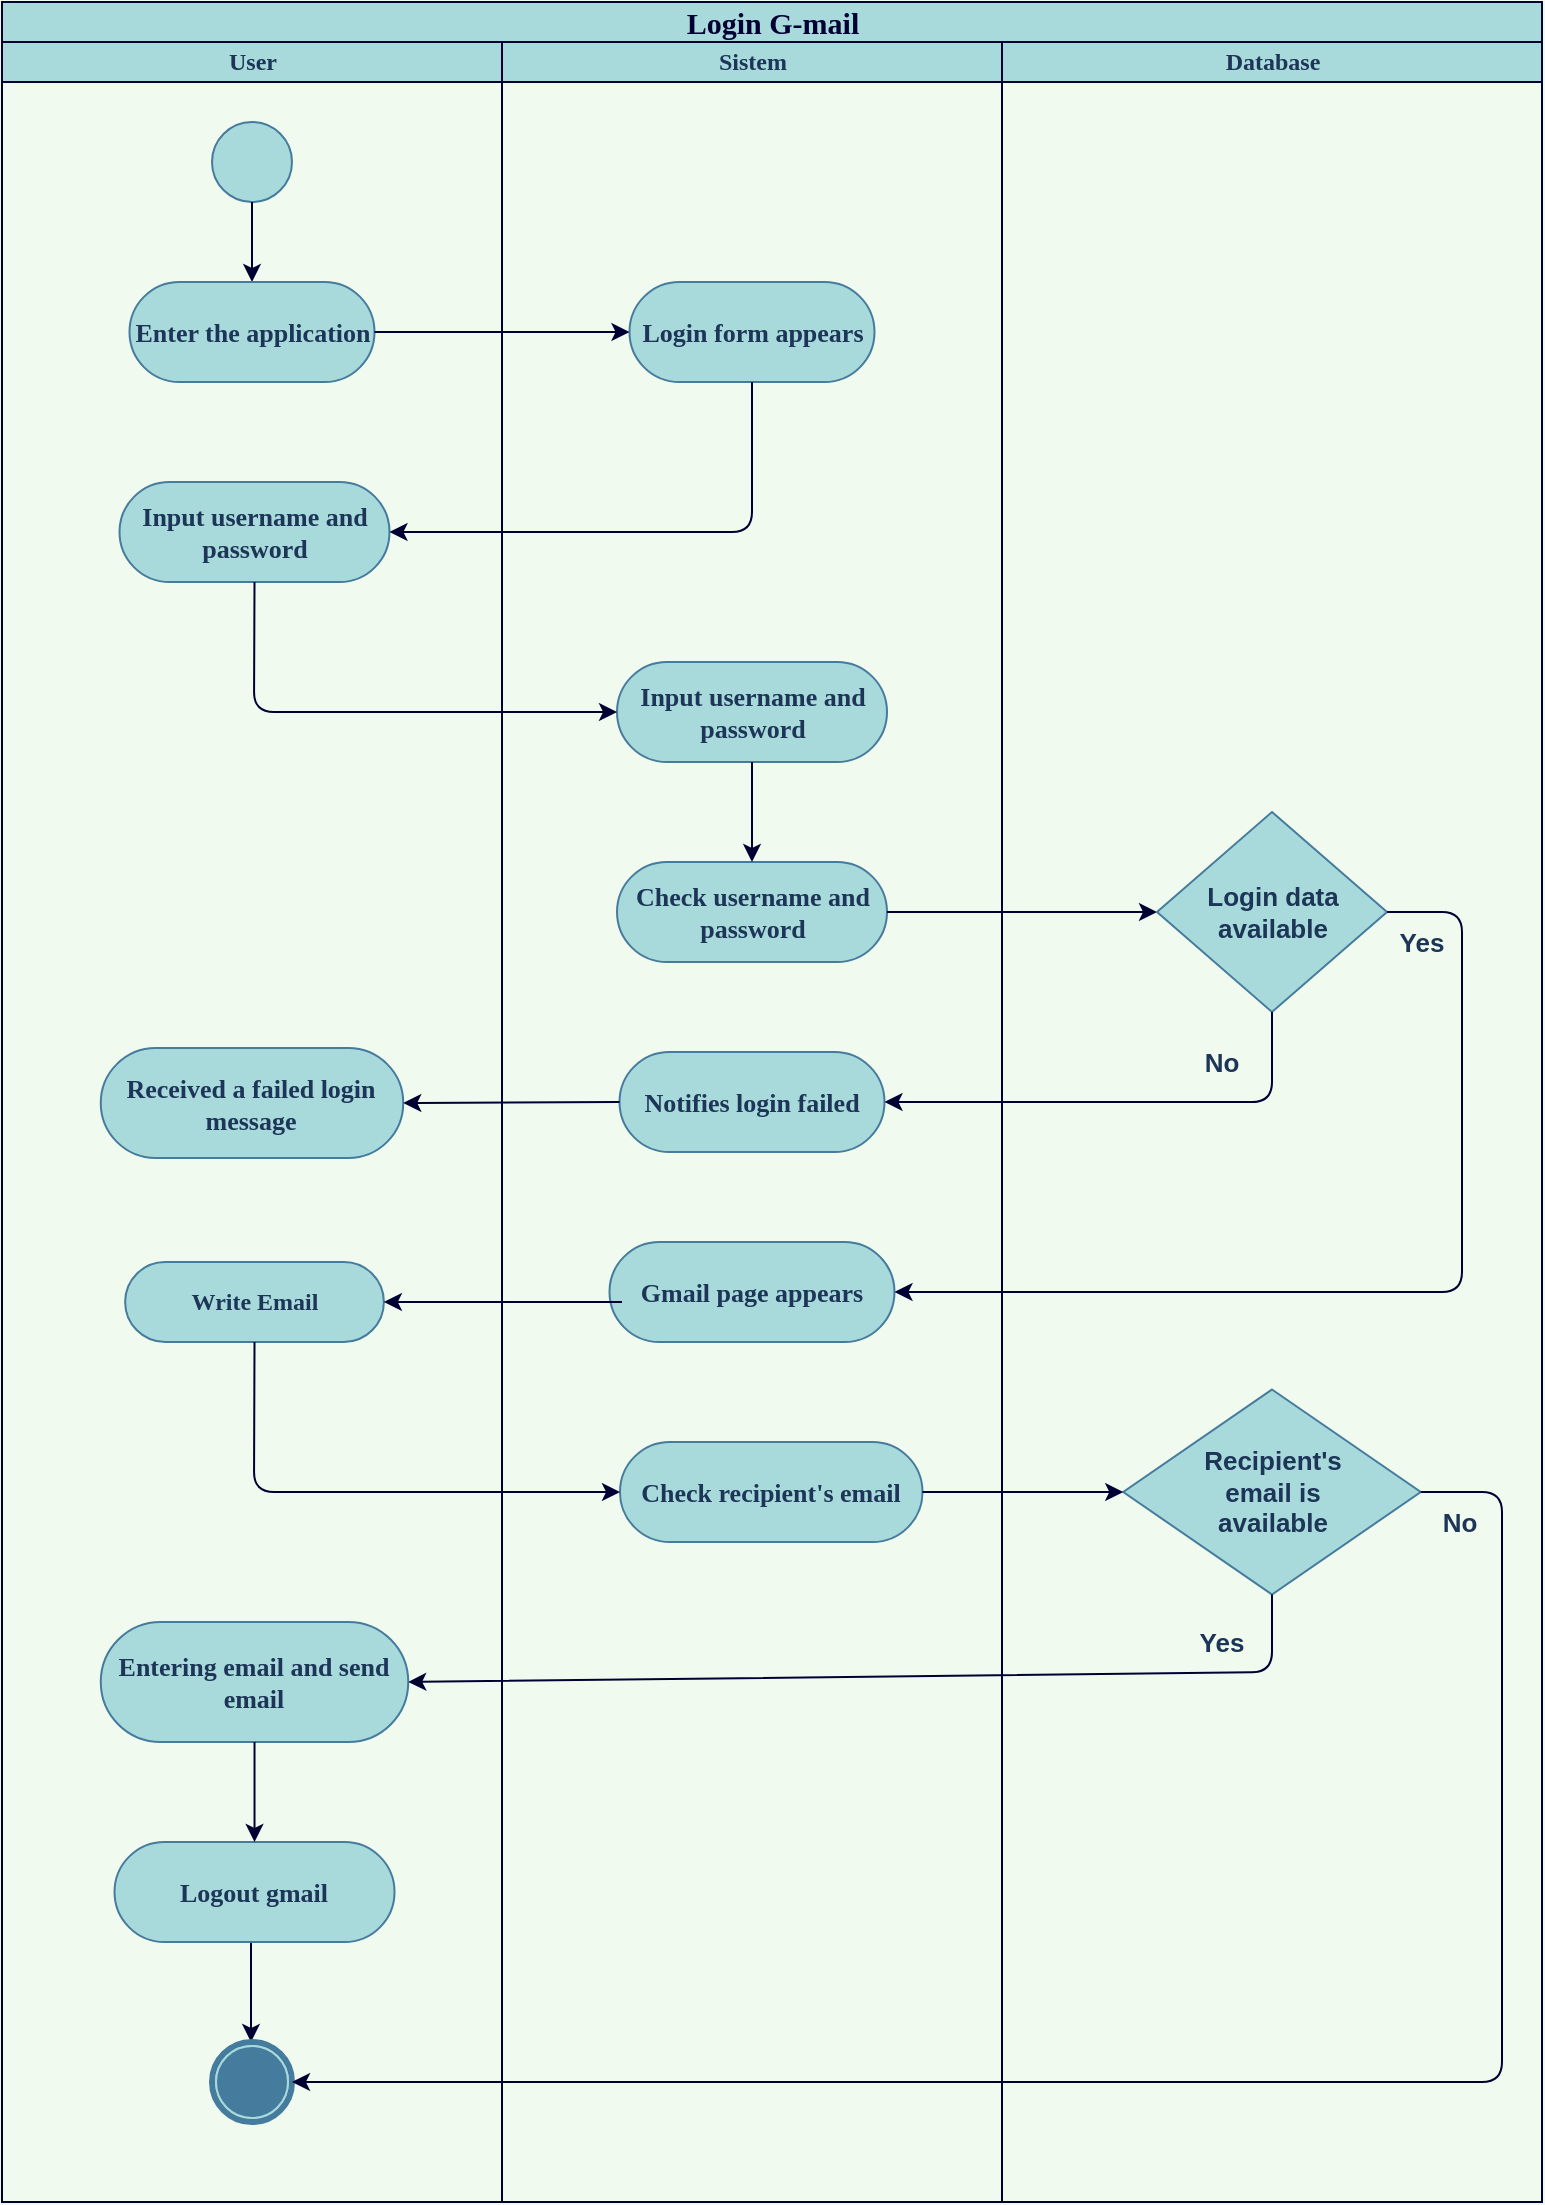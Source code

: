 <mxfile version="13.7.9" type="github">
  <diagram name="Page-1" id="0783ab3e-0a74-02c8-0abd-f7b4e66b4bec">
    <mxGraphModel dx="1021" dy="578" grid="1" gridSize="10" guides="1" tooltips="1" connect="1" arrows="1" fold="1" page="1" pageScale="1" pageWidth="850" pageHeight="1100" background="#F1FAEE" math="0" shadow="0">
      <root>
        <mxCell id="0" />
        <mxCell id="1" parent="0" />
        <mxCell id="1c1d494c118603dd-1" value="&lt;font color=&quot;#000033&quot;&gt;&lt;b&gt;Login G-mail&lt;/b&gt;&lt;/font&gt;" style="swimlane;html=1;childLayout=stackLayout;startSize=20;rounded=0;shadow=0;comic=0;labelBackgroundColor=none;strokeWidth=1;fontFamily=Verdana;fontSize=15;align=center;fontStyle=0;fontColor=#1D3557;fillColor=#A8DADC;strokeColor=#000033;" parent="1" vertex="1">
          <mxGeometry x="40" y="20" width="770" height="1100" as="geometry" />
        </mxCell>
        <mxCell id="1c1d494c118603dd-2" value="User" style="swimlane;html=1;startSize=20;fontFamily=Verdana;fillColor=#A8DADC;fontColor=#1D3557;strokeColor=#000033;" parent="1c1d494c118603dd-1" vertex="1">
          <mxGeometry y="20" width="250" height="1080" as="geometry" />
        </mxCell>
        <mxCell id="7m2bySIna4ng54NkpnEc-43" value="" style="endArrow=classic;html=1;exitX=0.5;exitY=1;exitDx=0;exitDy=0;fontColor=#1D3557;labelBackgroundColor=#F1FAEE;strokeColor=#000033;" edge="1" parent="1c1d494c118603dd-2">
          <mxGeometry width="50" height="50" relative="1" as="geometry">
            <mxPoint x="124.5" y="950" as="sourcePoint" />
            <mxPoint x="124.5" y="1000" as="targetPoint" />
          </mxGeometry>
        </mxCell>
        <mxCell id="60571a20871a0731-5" value="" style="shape=mxgraph.bpmn.shape;html=1;verticalLabelPosition=bottom;verticalAlign=top;perimeter=ellipsePerimeter;outline=end;symbol=terminate;rounded=0;shadow=0;comic=0;strokeWidth=1;fontFamily=Verdana;fontSize=12;align=center;fillColor=#A8DADC;strokeColor=#457B9D;fontColor=#1D3557;" parent="1c1d494c118603dd-2" vertex="1">
          <mxGeometry x="105" y="1000" width="40" height="40" as="geometry" />
        </mxCell>
        <mxCell id="60571a20871a0731-4" value="" style="ellipse;whiteSpace=wrap;html=1;rounded=0;shadow=0;comic=0;labelBackgroundColor=none;strokeWidth=1;fontFamily=Verdana;fontSize=12;align=center;fillColor=#A8DADC;strokeColor=#457B9D;fontColor=#1D3557;" parent="1c1d494c118603dd-2" vertex="1">
          <mxGeometry x="105" y="40" width="40" height="40" as="geometry" />
        </mxCell>
        <mxCell id="7m2bySIna4ng54NkpnEc-5" value="" style="endArrow=classic;html=1;exitX=0.5;exitY=1;exitDx=0;exitDy=0;fontColor=#1D3557;labelBackgroundColor=#F1FAEE;strokeColor=#000033;" edge="1" parent="1c1d494c118603dd-2" source="60571a20871a0731-4" target="TD3ZWKv99m2VLJ3ASuZv-28">
          <mxGeometry width="50" height="50" relative="1" as="geometry">
            <mxPoint x="360" y="180" as="sourcePoint" />
            <mxPoint x="410" y="130" as="targetPoint" />
          </mxGeometry>
        </mxCell>
        <mxCell id="TD3ZWKv99m2VLJ3ASuZv-28" value="&lt;b&gt;&lt;font style=&quot;font-size: 13px&quot;&gt;Enter the application&lt;/font&gt;&lt;/b&gt;" style="rounded=1;whiteSpace=wrap;html=1;shadow=0;comic=0;labelBackgroundColor=none;strokeWidth=1;fontFamily=Verdana;fontSize=12;align=center;arcSize=50;fillColor=#A8DADC;strokeColor=#457B9D;fontColor=#1D3557;" parent="1c1d494c118603dd-2" vertex="1">
          <mxGeometry x="63.75" y="120" width="122.5" height="50" as="geometry" />
        </mxCell>
        <mxCell id="7m2bySIna4ng54NkpnEc-14" value="&lt;font style=&quot;font-size: 13px&quot;&gt;&lt;b&gt;Input username and password&lt;/b&gt;&lt;/font&gt;" style="rounded=1;whiteSpace=wrap;html=1;shadow=0;comic=0;labelBackgroundColor=none;strokeWidth=1;fontFamily=Verdana;fontSize=12;align=center;arcSize=50;fillColor=#A8DADC;strokeColor=#457B9D;fontColor=#1D3557;" vertex="1" parent="1c1d494c118603dd-2">
          <mxGeometry x="58.76" y="220" width="134.99" height="50" as="geometry" />
        </mxCell>
        <mxCell id="7m2bySIna4ng54NkpnEc-30" value="&lt;b&gt;&lt;font style=&quot;font-size: 13px&quot;&gt;Received a failed login message&lt;/font&gt;&lt;/b&gt;" style="rounded=1;whiteSpace=wrap;html=1;shadow=0;comic=0;labelBackgroundColor=none;strokeWidth=1;fontFamily=Verdana;fontSize=12;align=center;arcSize=50;fillColor=#A8DADC;strokeColor=#457B9D;fontColor=#1D3557;" vertex="1" parent="1c1d494c118603dd-2">
          <mxGeometry x="49.38" y="503" width="151.25" height="55" as="geometry" />
        </mxCell>
        <mxCell id="7m2bySIna4ng54NkpnEc-33" value="&lt;b&gt;Write Email&lt;br&gt;&lt;/b&gt;" style="rounded=1;whiteSpace=wrap;html=1;shadow=0;comic=0;labelBackgroundColor=none;strokeWidth=1;fontFamily=Verdana;fontSize=12;align=center;arcSize=50;fillColor=#A8DADC;strokeColor=#457B9D;fontColor=#1D3557;" vertex="1" parent="1c1d494c118603dd-2">
          <mxGeometry x="61.57" y="610" width="129.37" height="40" as="geometry" />
        </mxCell>
        <mxCell id="7m2bySIna4ng54NkpnEc-40" value="&lt;font style=&quot;font-size: 13px&quot;&gt;&lt;b&gt;Entering email and send email&lt;/b&gt;&lt;/font&gt;" style="rounded=1;whiteSpace=wrap;html=1;shadow=0;comic=0;labelBackgroundColor=none;strokeWidth=1;fontFamily=Verdana;fontSize=12;align=center;arcSize=50;fillColor=#A8DADC;strokeColor=#457B9D;fontColor=#1D3557;" vertex="1" parent="1c1d494c118603dd-2">
          <mxGeometry x="49.39" y="790" width="153.74" height="60" as="geometry" />
        </mxCell>
        <mxCell id="7m2bySIna4ng54NkpnEc-41" value="&lt;font style=&quot;font-size: 13px&quot;&gt;&lt;b&gt;Logout gmail&lt;/b&gt;&lt;/font&gt;" style="rounded=1;whiteSpace=wrap;html=1;shadow=0;comic=0;labelBackgroundColor=none;strokeWidth=1;fontFamily=Verdana;fontSize=12;align=center;arcSize=50;fillColor=#A8DADC;strokeColor=#457B9D;fontColor=#1D3557;" vertex="1" parent="1c1d494c118603dd-2">
          <mxGeometry x="56.26" y="900" width="140" height="50" as="geometry" />
        </mxCell>
        <mxCell id="7m2bySIna4ng54NkpnEc-42" value="" style="endArrow=classic;html=1;exitX=0.5;exitY=1;exitDx=0;exitDy=0;fontColor=#1D3557;labelBackgroundColor=#F1FAEE;strokeColor=#000033;" edge="1" parent="1c1d494c118603dd-2" source="7m2bySIna4ng54NkpnEc-40" target="7m2bySIna4ng54NkpnEc-41">
          <mxGeometry width="50" height="50" relative="1" as="geometry">
            <mxPoint x="300" y="980" as="sourcePoint" />
            <mxPoint x="350" y="930" as="targetPoint" />
          </mxGeometry>
        </mxCell>
        <mxCell id="1c1d494c118603dd-4" value="Sistem" style="swimlane;html=1;startSize=20;fontFamily=Verdana;fillColor=#A8DADC;fontColor=#1D3557;strokeColor=#000033;" parent="1c1d494c118603dd-1" vertex="1">
          <mxGeometry x="250" y="20" width="250" height="1080" as="geometry" />
        </mxCell>
        <mxCell id="7m2bySIna4ng54NkpnEc-27" value="&lt;font style=&quot;font-size: 13px&quot;&gt;&lt;b&gt;Notifies login failed&lt;/b&gt;&lt;/font&gt;" style="rounded=1;whiteSpace=wrap;html=1;shadow=0;comic=0;labelBackgroundColor=none;strokeWidth=1;fontFamily=Verdana;fontSize=12;align=center;arcSize=50;fillColor=#A8DADC;strokeColor=#457B9D;fontColor=#1D3557;" vertex="1" parent="1c1d494c118603dd-4">
          <mxGeometry x="58.76" y="505" width="132.49" height="50" as="geometry" />
        </mxCell>
        <mxCell id="7m2bySIna4ng54NkpnEc-18" value="&lt;font style=&quot;font-size: 13px&quot;&gt;&lt;b&gt;Input username and password&lt;/b&gt;&lt;/font&gt;" style="rounded=1;whiteSpace=wrap;html=1;shadow=0;comic=0;labelBackgroundColor=none;strokeWidth=1;fontFamily=Verdana;fontSize=12;align=center;arcSize=50;fillColor=#A8DADC;strokeColor=#457B9D;fontColor=#1D3557;" vertex="1" parent="1c1d494c118603dd-4">
          <mxGeometry x="57.51" y="310" width="134.99" height="50" as="geometry" />
        </mxCell>
        <mxCell id="7m2bySIna4ng54NkpnEc-8" value="&lt;b&gt;&lt;font style=&quot;font-size: 13px&quot;&gt;Login form appears &lt;br&gt;&lt;/font&gt;&lt;/b&gt;" style="rounded=1;whiteSpace=wrap;html=1;shadow=0;comic=0;labelBackgroundColor=none;strokeWidth=1;fontFamily=Verdana;fontSize=12;align=center;arcSize=50;fillColor=#A8DADC;strokeColor=#457B9D;fontColor=#1D3557;" vertex="1" parent="1c1d494c118603dd-4">
          <mxGeometry x="63.75" y="120" width="122.5" height="50" as="geometry" />
        </mxCell>
        <mxCell id="7m2bySIna4ng54NkpnEc-24" value="&lt;font style=&quot;font-size: 13px&quot;&gt;&lt;b&gt;Check username and password&lt;/b&gt;&lt;/font&gt;" style="rounded=1;whiteSpace=wrap;html=1;shadow=0;comic=0;labelBackgroundColor=none;strokeWidth=1;fontFamily=Verdana;fontSize=12;align=center;arcSize=50;fillColor=#A8DADC;strokeColor=#457B9D;fontColor=#1D3557;" vertex="1" parent="1c1d494c118603dd-4">
          <mxGeometry x="57.51" y="410" width="134.99" height="50" as="geometry" />
        </mxCell>
        <mxCell id="7m2bySIna4ng54NkpnEc-35" value="&lt;font style=&quot;font-size: 13px&quot;&gt;&lt;b&gt;Check recipient&#39;s email&lt;/b&gt;&lt;/font&gt;" style="rounded=1;whiteSpace=wrap;html=1;shadow=0;comic=0;labelBackgroundColor=none;strokeWidth=1;fontFamily=Verdana;fontSize=12;align=center;arcSize=50;fillColor=#A8DADC;strokeColor=#457B9D;fontColor=#1D3557;" vertex="1" parent="1c1d494c118603dd-4">
          <mxGeometry x="59" y="700" width="151.24" height="50" as="geometry" />
        </mxCell>
        <mxCell id="7m2bySIna4ng54NkpnEc-29" value="&lt;font style=&quot;font-size: 13px&quot;&gt;&lt;b&gt;Gmail page appears&lt;/b&gt;&lt;/font&gt;" style="rounded=1;whiteSpace=wrap;html=1;shadow=0;comic=0;labelBackgroundColor=none;strokeWidth=1;fontFamily=Verdana;fontSize=12;align=center;arcSize=50;fillColor=#A8DADC;strokeColor=#457B9D;fontColor=#1D3557;" vertex="1" parent="1c1d494c118603dd-4">
          <mxGeometry x="53.75" y="600" width="142.49" height="50" as="geometry" />
        </mxCell>
        <mxCell id="7m2bySIna4ng54NkpnEc-21" style="edgeStyle=orthogonalEdgeStyle;rounded=0;orthogonalLoop=1;jettySize=auto;html=1;exitX=0.5;exitY=1;exitDx=0;exitDy=0;entryX=0.5;entryY=0;entryDx=0;entryDy=0;fontColor=#1D3557;labelBackgroundColor=#F1FAEE;strokeColor=#000033;" edge="1" parent="1c1d494c118603dd-4" source="7m2bySIna4ng54NkpnEc-18" target="7m2bySIna4ng54NkpnEc-24">
          <mxGeometry relative="1" as="geometry">
            <mxPoint x="125" y="390" as="targetPoint" />
          </mxGeometry>
        </mxCell>
        <mxCell id="7m2bySIna4ng54NkpnEc-7" value="" style="endArrow=classic;html=1;exitX=1;exitY=0.5;exitDx=0;exitDy=0;entryX=0;entryY=0.5;entryDx=0;entryDy=0;fontColor=#1D3557;labelBackgroundColor=#F1FAEE;strokeColor=#000033;" edge="1" parent="1c1d494c118603dd-1" source="TD3ZWKv99m2VLJ3ASuZv-28" target="7m2bySIna4ng54NkpnEc-8">
          <mxGeometry width="50" height="50" relative="1" as="geometry">
            <mxPoint x="360" y="320" as="sourcePoint" />
            <mxPoint x="310" y="165" as="targetPoint" />
          </mxGeometry>
        </mxCell>
        <mxCell id="7m2bySIna4ng54NkpnEc-17" value="" style="endArrow=classic;html=1;exitX=0.5;exitY=1;exitDx=0;exitDy=0;entryX=1;entryY=0.5;entryDx=0;entryDy=0;fontColor=#1D3557;labelBackgroundColor=#F1FAEE;strokeColor=#000033;" edge="1" parent="1c1d494c118603dd-1" source="7m2bySIna4ng54NkpnEc-8" target="7m2bySIna4ng54NkpnEc-14">
          <mxGeometry width="50" height="50" relative="1" as="geometry">
            <mxPoint x="236.25" y="175" as="sourcePoint" />
            <mxPoint x="375" y="300" as="targetPoint" />
            <Array as="points">
              <mxPoint x="375" y="265" />
            </Array>
          </mxGeometry>
        </mxCell>
        <mxCell id="7m2bySIna4ng54NkpnEc-19" value="" style="endArrow=classic;html=1;exitX=0.5;exitY=1;exitDx=0;exitDy=0;entryX=0;entryY=0.5;entryDx=0;entryDy=0;fontColor=#1D3557;labelBackgroundColor=#F1FAEE;strokeColor=#000033;" edge="1" parent="1c1d494c118603dd-1" source="7m2bySIna4ng54NkpnEc-14" target="7m2bySIna4ng54NkpnEc-18">
          <mxGeometry width="50" height="50" relative="1" as="geometry">
            <mxPoint x="425" y="200" as="sourcePoint" />
            <mxPoint x="243.75" y="275" as="targetPoint" />
            <Array as="points">
              <mxPoint x="126" y="355" />
            </Array>
          </mxGeometry>
        </mxCell>
        <mxCell id="7m2bySIna4ng54NkpnEc-25" value="" style="endArrow=classic;html=1;exitX=1;exitY=0.5;exitDx=0;exitDy=0;entryX=0;entryY=0.5;entryDx=0;entryDy=0;fontColor=#1D3557;labelBackgroundColor=#F1FAEE;strokeColor=#000033;" edge="1" parent="1c1d494c118603dd-1" source="7m2bySIna4ng54NkpnEc-24" target="7m2bySIna4ng54NkpnEc-23">
          <mxGeometry width="50" height="50" relative="1" as="geometry">
            <mxPoint x="360" y="400" as="sourcePoint" />
            <mxPoint x="410" y="350" as="targetPoint" />
          </mxGeometry>
        </mxCell>
        <mxCell id="TD3ZWKv99m2VLJ3ASuZv-4" value="Database" style="swimlane;html=1;startSize=20;fontFamily=Verdana;fillColor=#A8DADC;fontColor=#1D3557;strokeColor=#000033;" parent="1c1d494c118603dd-1" vertex="1">
          <mxGeometry x="500" y="20" width="270" height="1080" as="geometry" />
        </mxCell>
        <mxCell id="7m2bySIna4ng54NkpnEc-90" value="&lt;font size=&quot;1&quot;&gt;&lt;b style=&quot;font-size: 13px&quot;&gt;Yes&lt;/b&gt;&lt;/font&gt;" style="text;html=1;strokeColor=none;fillColor=none;align=center;verticalAlign=middle;whiteSpace=wrap;rounded=0;sketch=0;fontColor=#1D3557;" vertex="1" parent="TD3ZWKv99m2VLJ3ASuZv-4">
          <mxGeometry x="90" y="790" width="40" height="20" as="geometry" />
        </mxCell>
        <mxCell id="7m2bySIna4ng54NkpnEc-49" value="&lt;font size=&quot;1&quot;&gt;&lt;b style=&quot;font-size: 13px&quot;&gt;No&lt;/b&gt;&lt;/font&gt;" style="text;html=1;strokeColor=none;fillColor=none;align=center;verticalAlign=middle;whiteSpace=wrap;rounded=0;sketch=0;fontColor=#1D3557;" vertex="1" parent="TD3ZWKv99m2VLJ3ASuZv-4">
          <mxGeometry x="90" y="500" width="40" height="20" as="geometry" />
        </mxCell>
        <mxCell id="7m2bySIna4ng54NkpnEc-23" value="&lt;b&gt;&lt;font style=&quot;font-size: 13px&quot;&gt;Login data available&lt;/font&gt;&lt;/b&gt;" style="rhombus;whiteSpace=wrap;html=1;fillColor=#A8DADC;strokeColor=#457B9D;fontColor=#1D3557;" vertex="1" parent="TD3ZWKv99m2VLJ3ASuZv-4">
          <mxGeometry x="77.5" y="385" width="115" height="100" as="geometry" />
        </mxCell>
        <mxCell id="7m2bySIna4ng54NkpnEc-36" value="&lt;div&gt;&lt;b&gt;&lt;font style=&quot;font-size: 13px&quot;&gt;Recipient&#39;s &lt;br&gt;&lt;/font&gt;&lt;/b&gt;&lt;/div&gt;&lt;div&gt;&lt;b&gt;&lt;font style=&quot;font-size: 13px&quot;&gt;email is &lt;br&gt;&lt;/font&gt;&lt;/b&gt;&lt;/div&gt;&lt;div&gt;&lt;b&gt;&lt;font style=&quot;font-size: 13px&quot;&gt;available&lt;/font&gt;&lt;/b&gt;&lt;/div&gt;" style="rhombus;whiteSpace=wrap;html=1;fillColor=#A8DADC;strokeColor=#457B9D;fontColor=#1D3557;" vertex="1" parent="TD3ZWKv99m2VLJ3ASuZv-4">
          <mxGeometry x="60.62" y="673.75" width="148.75" height="102.5" as="geometry" />
        </mxCell>
        <mxCell id="7m2bySIna4ng54NkpnEc-46" value="&lt;font size=&quot;1&quot;&gt;&lt;b style=&quot;font-size: 13px&quot;&gt;Yes&lt;/b&gt;&lt;/font&gt;" style="text;html=1;strokeColor=none;fillColor=none;align=center;verticalAlign=middle;whiteSpace=wrap;rounded=0;sketch=0;fontColor=#1D3557;" vertex="1" parent="TD3ZWKv99m2VLJ3ASuZv-4">
          <mxGeometry x="190" y="440" width="40" height="20" as="geometry" />
        </mxCell>
        <mxCell id="7m2bySIna4ng54NkpnEc-50" value="&lt;font size=&quot;1&quot;&gt;&lt;b style=&quot;font-size: 13px&quot;&gt;No&lt;/b&gt;&lt;/font&gt;" style="text;html=1;strokeColor=none;fillColor=none;align=center;verticalAlign=middle;whiteSpace=wrap;rounded=0;sketch=0;fontColor=#1D3557;" vertex="1" parent="TD3ZWKv99m2VLJ3ASuZv-4">
          <mxGeometry x="209.37" y="730" width="40" height="20" as="geometry" />
        </mxCell>
        <mxCell id="7m2bySIna4ng54NkpnEc-26" value="" style="endArrow=classic;html=1;exitX=0.5;exitY=1;exitDx=0;exitDy=0;fontColor=#1D3557;labelBackgroundColor=#F1FAEE;strokeColor=#000033;" edge="1" parent="1c1d494c118603dd-1" source="7m2bySIna4ng54NkpnEc-23" target="7m2bySIna4ng54NkpnEc-27">
          <mxGeometry width="50" height="50" relative="1" as="geometry">
            <mxPoint x="360" y="590" as="sourcePoint" />
            <mxPoint x="440" y="550" as="targetPoint" />
            <Array as="points">
              <mxPoint x="635" y="550" />
            </Array>
          </mxGeometry>
        </mxCell>
        <mxCell id="7m2bySIna4ng54NkpnEc-28" value="" style="endArrow=classic;html=1;exitX=1;exitY=0.5;exitDx=0;exitDy=0;entryX=1;entryY=0.5;entryDx=0;entryDy=0;fontColor=#1D3557;labelBackgroundColor=#F1FAEE;strokeColor=#000033;" edge="1" parent="1c1d494c118603dd-1" source="7m2bySIna4ng54NkpnEc-23" target="7m2bySIna4ng54NkpnEc-29">
          <mxGeometry width="50" height="50" relative="1" as="geometry">
            <mxPoint x="492.5" y="465" as="sourcePoint" />
            <mxPoint x="450" y="630" as="targetPoint" />
            <Array as="points">
              <mxPoint x="730" y="455" />
              <mxPoint x="730" y="645" />
            </Array>
          </mxGeometry>
        </mxCell>
        <mxCell id="7m2bySIna4ng54NkpnEc-31" value="" style="endArrow=classic;html=1;exitX=0;exitY=0.5;exitDx=0;exitDy=0;entryX=1;entryY=0.5;entryDx=0;entryDy=0;fontColor=#1D3557;labelBackgroundColor=#F1FAEE;strokeColor=#000033;" edge="1" parent="1c1d494c118603dd-1" source="7m2bySIna4ng54NkpnEc-27" target="7m2bySIna4ng54NkpnEc-30">
          <mxGeometry width="50" height="50" relative="1" as="geometry">
            <mxPoint x="492.5" y="465" as="sourcePoint" />
            <mxPoint x="627.5" y="465" as="targetPoint" />
          </mxGeometry>
        </mxCell>
        <mxCell id="7m2bySIna4ng54NkpnEc-32" value="" style="endArrow=classic;html=1;entryX=1;entryY=0.5;entryDx=0;entryDy=0;fontColor=#1D3557;labelBackgroundColor=#F1FAEE;strokeColor=#000033;" edge="1" parent="1c1d494c118603dd-1" target="7m2bySIna4ng54NkpnEc-33">
          <mxGeometry width="50" height="50" relative="1" as="geometry">
            <mxPoint x="310" y="650" as="sourcePoint" />
            <mxPoint x="210" y="650" as="targetPoint" />
          </mxGeometry>
        </mxCell>
        <mxCell id="7m2bySIna4ng54NkpnEc-34" value="" style="endArrow=classic;html=1;exitX=0.5;exitY=1;exitDx=0;exitDy=0;entryX=0;entryY=0.5;entryDx=0;entryDy=0;fontColor=#1D3557;labelBackgroundColor=#F1FAEE;strokeColor=#000033;" edge="1" parent="1c1d494c118603dd-1" source="7m2bySIna4ng54NkpnEc-33" target="7m2bySIna4ng54NkpnEc-35">
          <mxGeometry width="50" height="50" relative="1" as="geometry">
            <mxPoint x="300" y="760" as="sourcePoint" />
            <mxPoint x="310" y="730" as="targetPoint" />
            <Array as="points">
              <mxPoint x="126" y="745" />
            </Array>
          </mxGeometry>
        </mxCell>
        <mxCell id="7m2bySIna4ng54NkpnEc-37" value="" style="endArrow=classic;html=1;exitX=1;exitY=0.5;exitDx=0;exitDy=0;entryX=0;entryY=0.5;entryDx=0;entryDy=0;fontColor=#1D3557;labelBackgroundColor=#F1FAEE;strokeColor=#000033;" edge="1" parent="1c1d494c118603dd-1" source="7m2bySIna4ng54NkpnEc-35" target="7m2bySIna4ng54NkpnEc-36">
          <mxGeometry width="50" height="50" relative="1" as="geometry">
            <mxPoint x="300" y="760" as="sourcePoint" />
            <mxPoint x="350" y="710" as="targetPoint" />
          </mxGeometry>
        </mxCell>
        <mxCell id="7m2bySIna4ng54NkpnEc-39" value="" style="endArrow=classic;html=1;exitX=0.5;exitY=1;exitDx=0;exitDy=0;entryX=1;entryY=0.5;entryDx=0;entryDy=0;fontColor=#1D3557;labelBackgroundColor=#F1FAEE;strokeColor=#000033;" edge="1" parent="1c1d494c118603dd-1" source="7m2bySIna4ng54NkpnEc-36" target="7m2bySIna4ng54NkpnEc-40">
          <mxGeometry width="50" height="50" relative="1" as="geometry">
            <mxPoint x="300" y="700" as="sourcePoint" />
            <mxPoint x="220" y="830" as="targetPoint" />
            <Array as="points">
              <mxPoint x="635" y="835" />
            </Array>
          </mxGeometry>
        </mxCell>
        <mxCell id="7m2bySIna4ng54NkpnEc-44" value="" style="endArrow=classic;html=1;exitX=1;exitY=0.5;exitDx=0;exitDy=0;entryX=1;entryY=0.5;entryDx=0;entryDy=0;fontColor=#1D3557;labelBackgroundColor=#F1FAEE;strokeColor=#000033;" edge="1" parent="1c1d494c118603dd-1" source="7m2bySIna4ng54NkpnEc-36" target="60571a20871a0731-5">
          <mxGeometry width="50" height="50" relative="1" as="geometry">
            <mxPoint x="684.995" y="826.25" as="sourcePoint" />
            <mxPoint x="253.13" y="870" as="targetPoint" />
            <Array as="points">
              <mxPoint x="750" y="745" />
              <mxPoint x="750" y="1040" />
            </Array>
          </mxGeometry>
        </mxCell>
      </root>
    </mxGraphModel>
  </diagram>
</mxfile>
